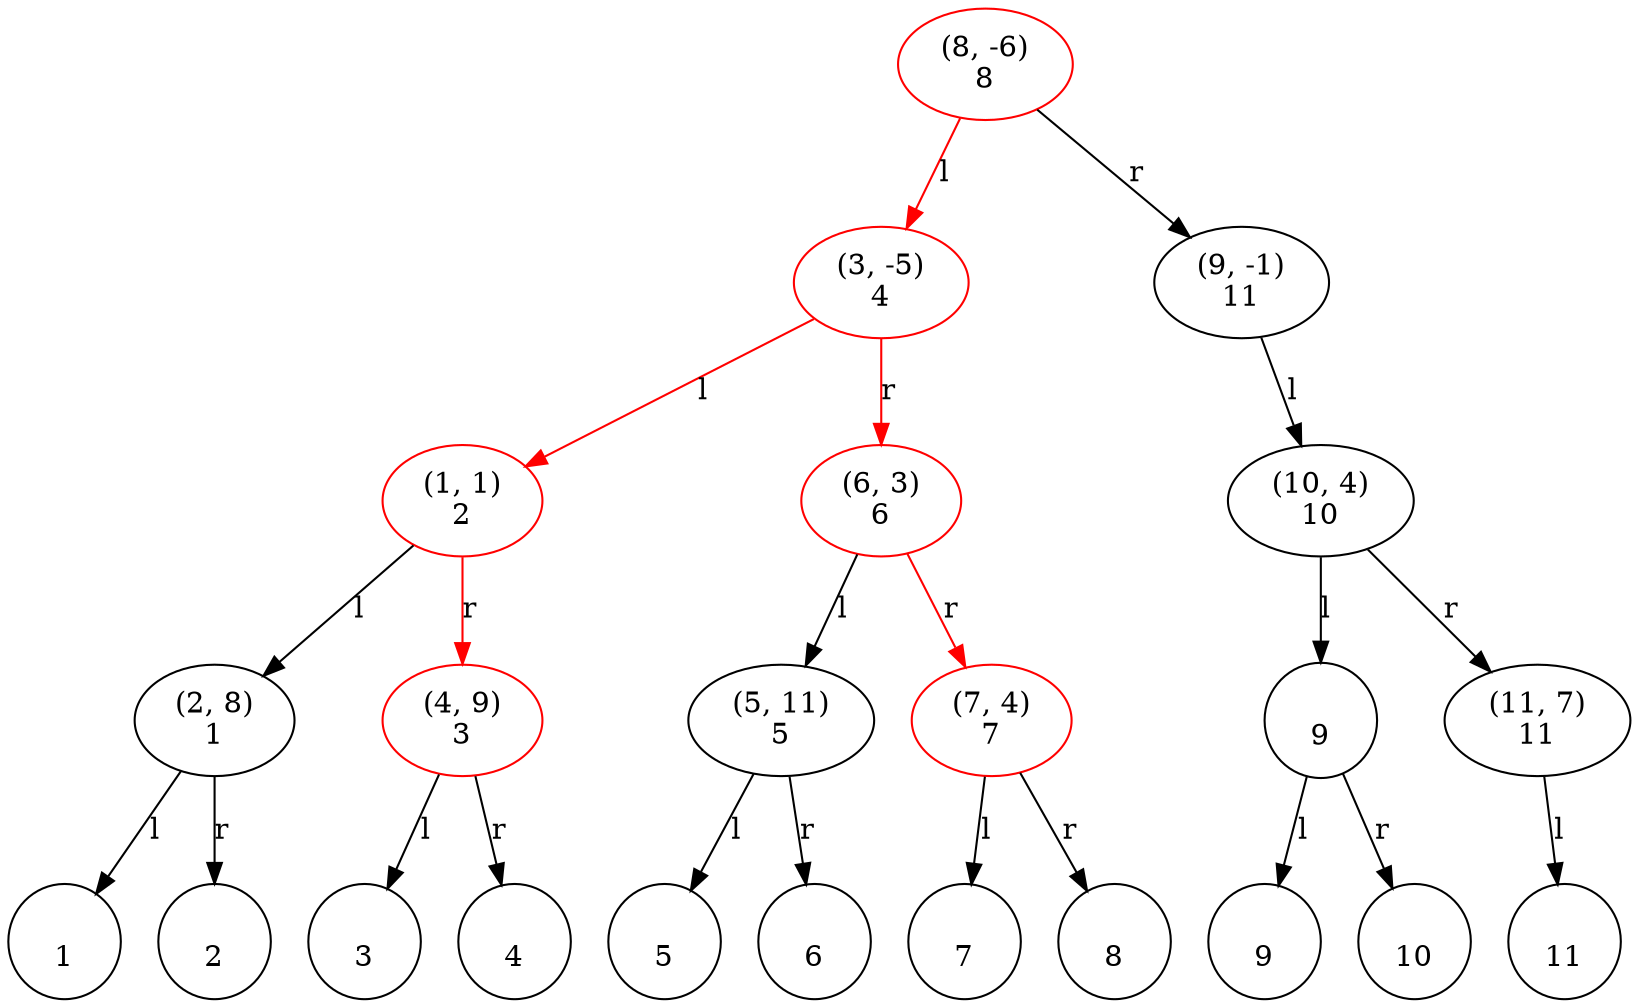 digraph G {
  0 -> 8 [label="l", color=red]
  0 -> 1 [label="r"]
  0 [label="(8, -6)\n8", color=red]
  1 -> 2 [label="l"]
  1 [label="(9, -1)\n11"]
  2 -> 5 [label="l"]
  2 -> 3 [label="r"]
  2 [label="(10, 4)\n10"]
  3 -> 4 [label="l"]
  3 [label="(11, 7)\n11"]
  4 [label="\n11"]
  5 -> 7 [label="l"]
  5 -> 6 [label="r"]
  5 [label="\n9"]
  6 [label="\n10"]
  7 [label="\n9"]
  8 -> 16 [label="l", color=red]
  8 -> 9 [label="r", color=red]
  8 [label="(3, -5)\n4", color=red]
  9 -> 13 [label="l"]
  9 -> 10 [label="r", color=red]
  9 [label="(6, 3)\n6", color=red]
  10 -> 12 [label="l"]
  10 -> 11 [label="r"]
  10 [label="(7, 4)\n7", color=red]
  11 [label="\n8"]
  12 [label="\n7"]
  13 -> 15 [label="l"]
  13 -> 14 [label="r"]
  13 [label="(5, 11)\n5"]
  14 [label="\n6"]
  15 [label="\n5"]
  16 -> 20 [label="l"]
  16 -> 17 [label="r", color=red]
  16 [label="(1, 1)\n2", color=red]
  17 -> 19 [label="l"]
  17 -> 18 [label="r"]
  17 [label="(4, 9)\n3", color=red]
  18 [label="\n4"]
  19 [label="\n3"]
  20 -> 22 [label="l"]
  20 -> 21 [label="r"]
  20 [label="(2, 8)\n1"]
  21 [label="\n2"]
  22 [label="\n1"]
}